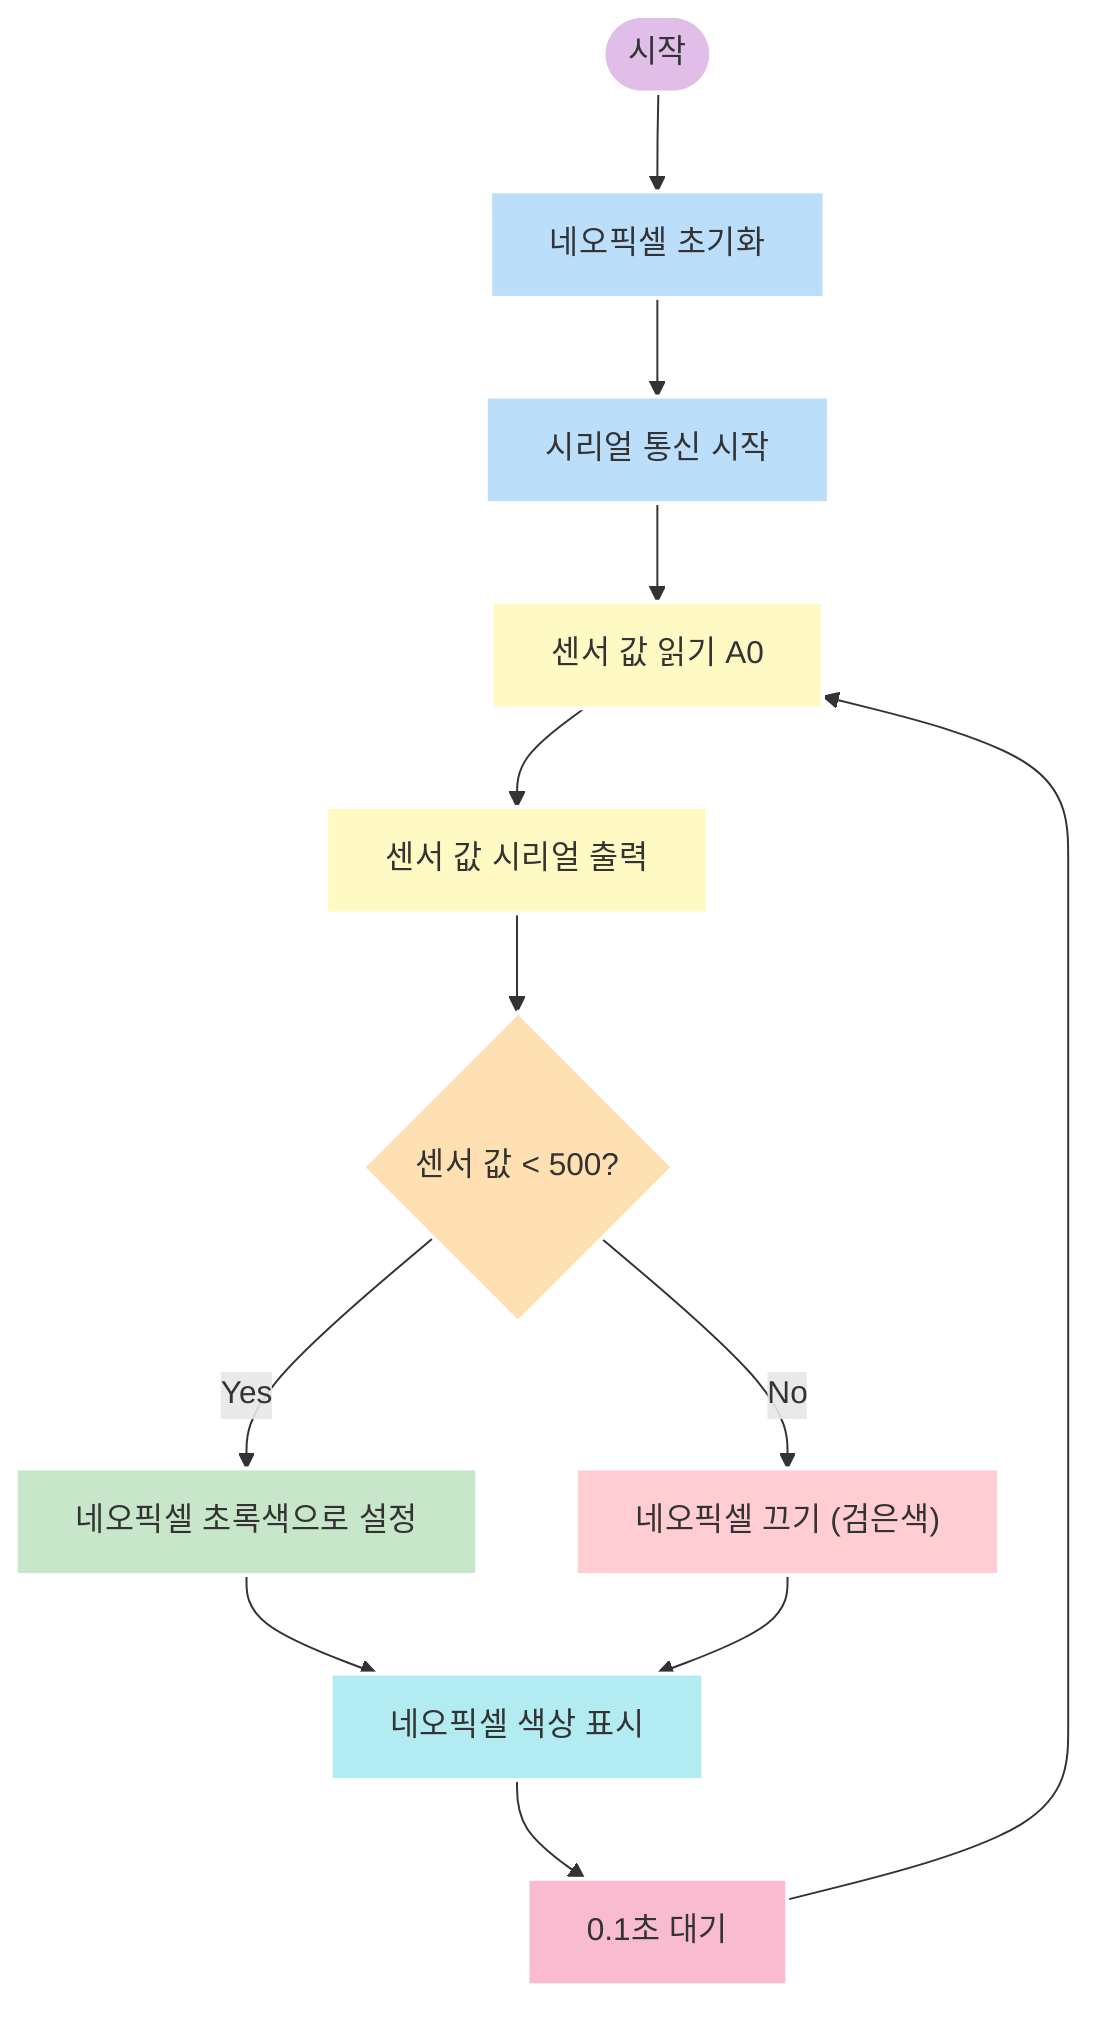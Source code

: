 flowchart TD
    A(["시작"]) --> B["네오픽셀 초기화"]
    B --> C["시리얼 통신 시작"]
    C --> D["센서 값 읽기 A0"]
    D --> E["센서 값 시리얼 출력"]
    E --> F{"센서 값 < 500?"}
    F -->|Yes| G["네오픽셀 초록색으로 설정"]
    F -->|No| H["네오픽셀 끄기 (검은색)"]
    G --> I["네오픽셀 색상 표시"]
    H --> I
    I --> J["0.1초 대기"]
    J --> D
    
    style A fill:#E1BEE7,stroke:#FFFFFF,stroke-width:2px
    style B fill:#BBDEFB,stroke:#FFFFFF,stroke-width:2px
    style C fill:#BBDEFB,stroke:#FFFFFF,stroke-width:2px
    style D fill:#FFF9C4,stroke:#FFFFFF,stroke-width:2px
    style E fill:#FFF9C4,stroke:#FFFFFF,stroke-width:2px
    style F fill:#FFE0B2,stroke:#FFFFFF,stroke-width:2px
    style G fill:#C8E6C9,stroke:#FFFFFF,stroke-width:2px
    style H fill:#FFCDD2,stroke:#FFFFFF,stroke-width:2px
    style I fill:#B2EBF2,stroke:#FFFFFF,stroke-width:2px
    style J fill:#F8BBD0,stroke:#FFFFFF,stroke-width:2px